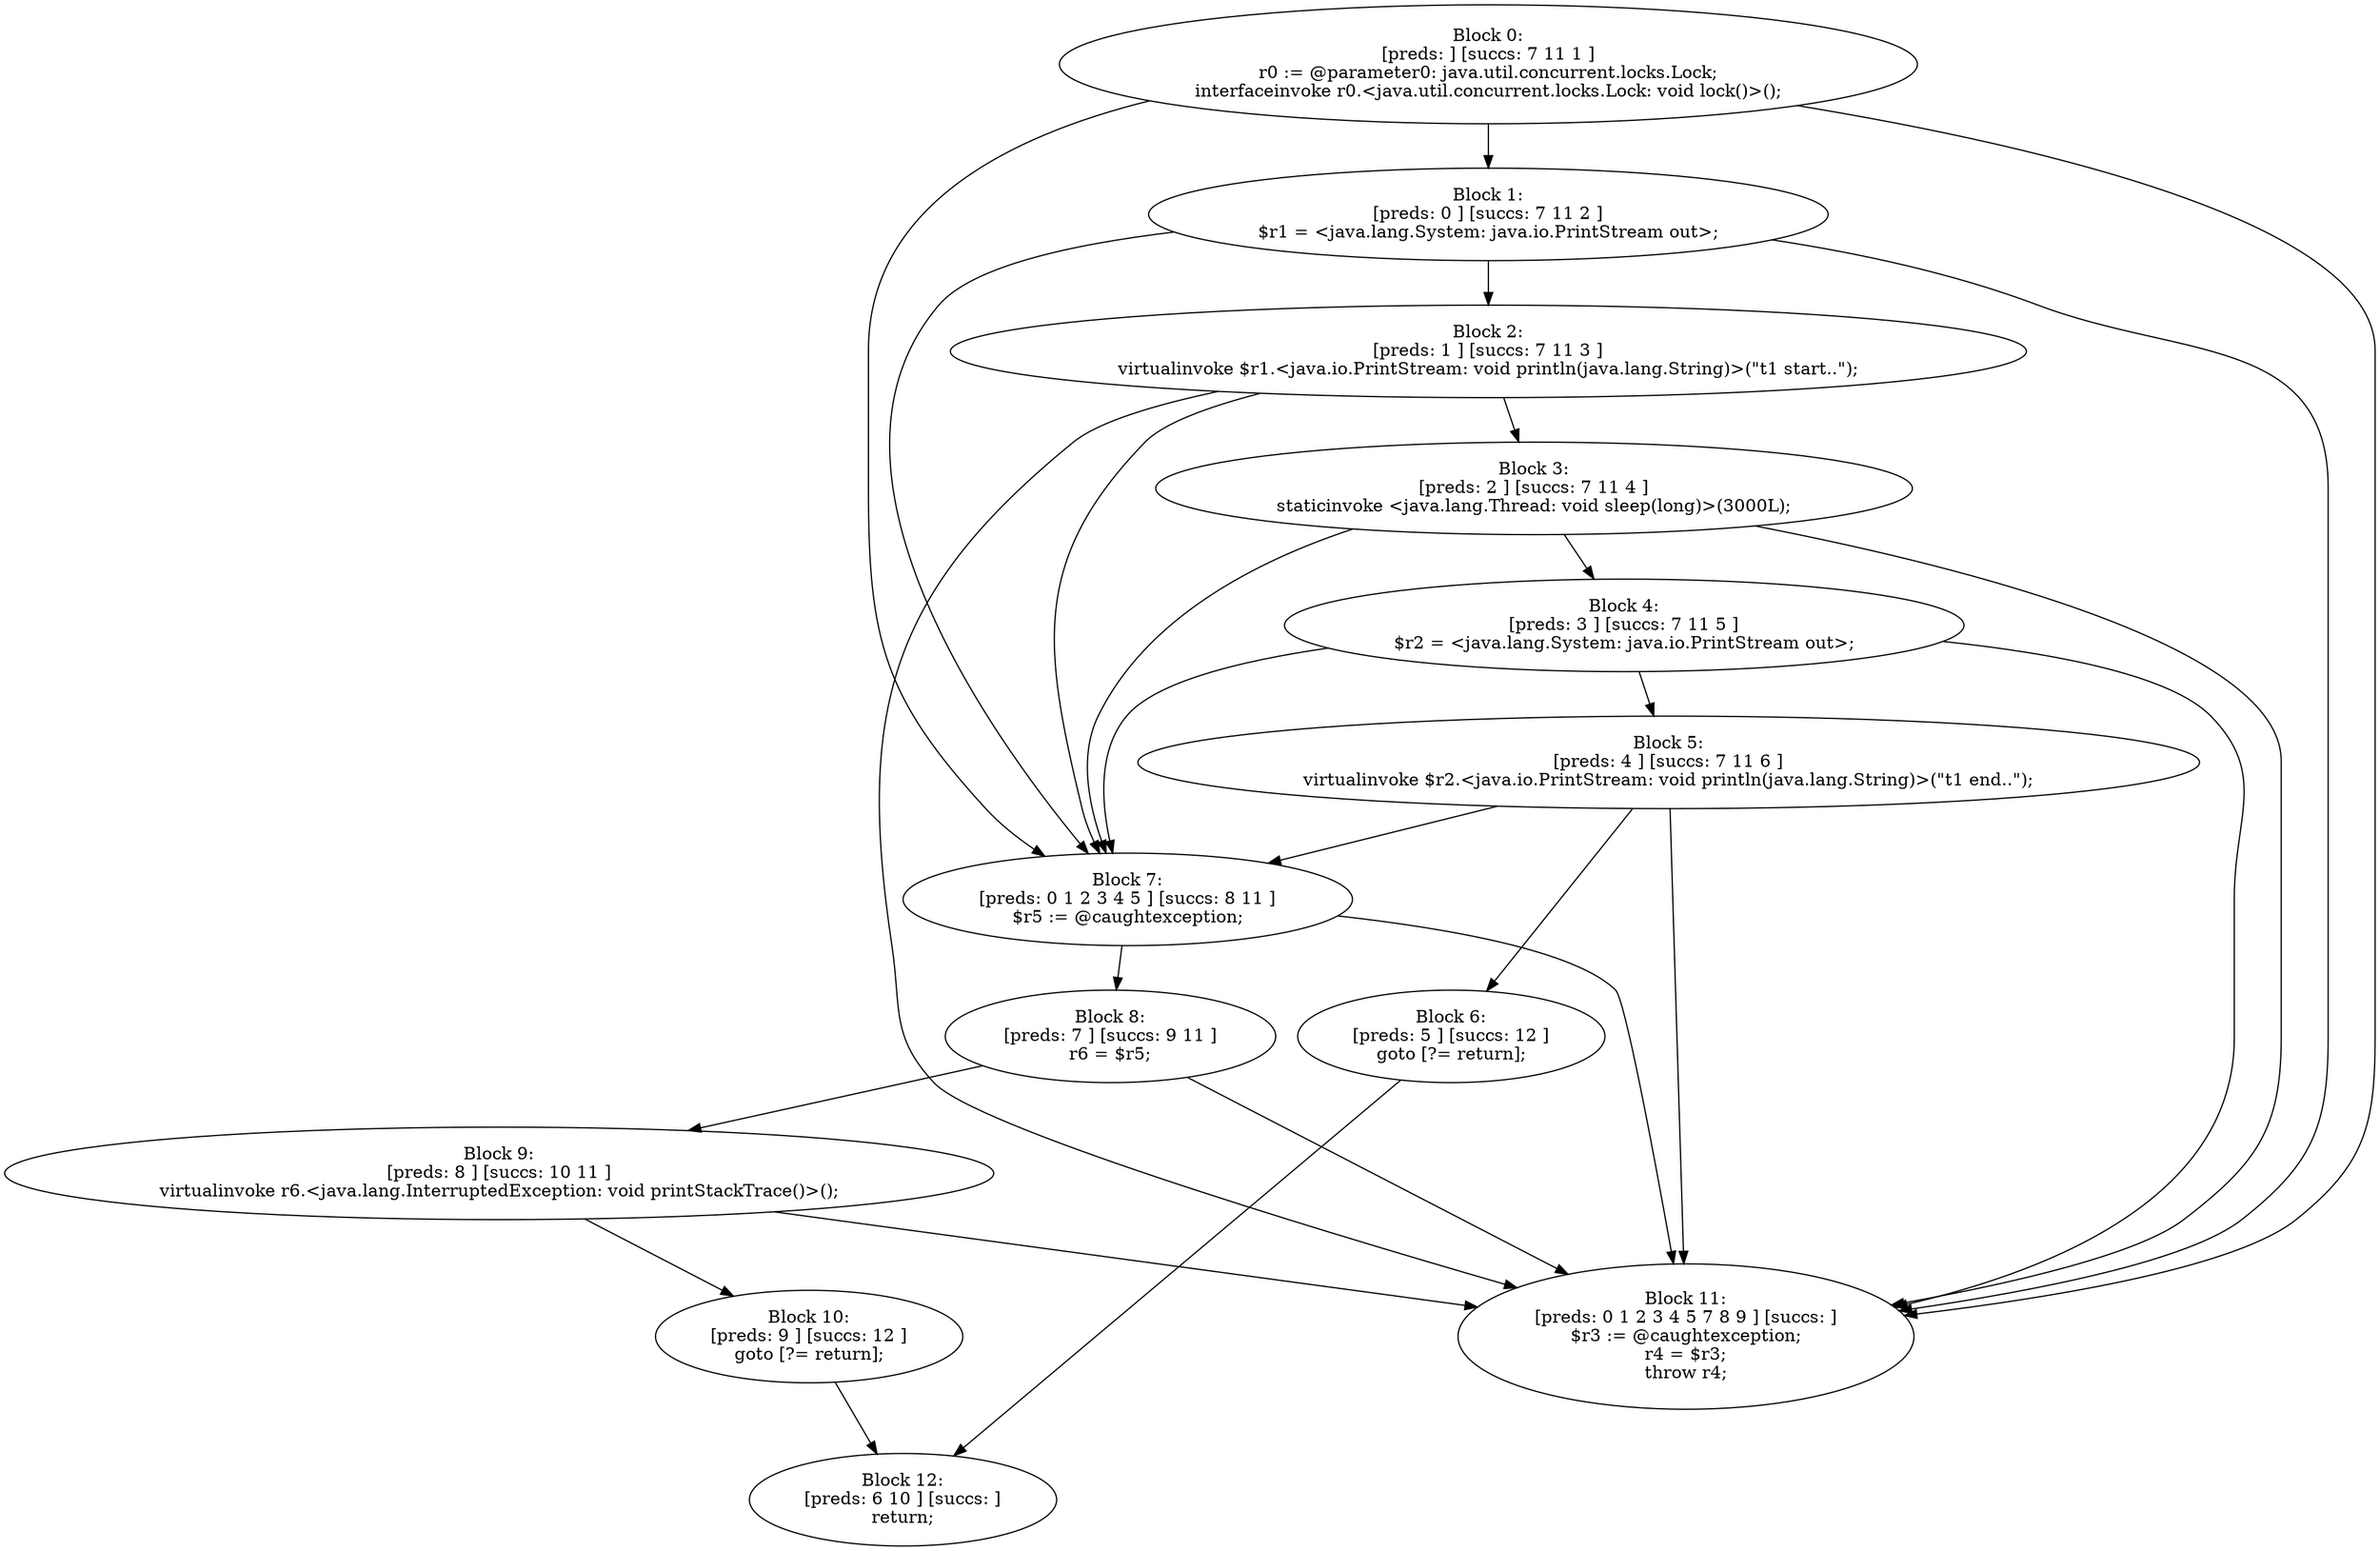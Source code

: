 digraph "unitGraph" {
    "Block 0:
[preds: ] [succs: 7 11 1 ]
r0 := @parameter0: java.util.concurrent.locks.Lock;
interfaceinvoke r0.<java.util.concurrent.locks.Lock: void lock()>();
"
    "Block 1:
[preds: 0 ] [succs: 7 11 2 ]
$r1 = <java.lang.System: java.io.PrintStream out>;
"
    "Block 2:
[preds: 1 ] [succs: 7 11 3 ]
virtualinvoke $r1.<java.io.PrintStream: void println(java.lang.String)>(\"t1 start..\");
"
    "Block 3:
[preds: 2 ] [succs: 7 11 4 ]
staticinvoke <java.lang.Thread: void sleep(long)>(3000L);
"
    "Block 4:
[preds: 3 ] [succs: 7 11 5 ]
$r2 = <java.lang.System: java.io.PrintStream out>;
"
    "Block 5:
[preds: 4 ] [succs: 7 11 6 ]
virtualinvoke $r2.<java.io.PrintStream: void println(java.lang.String)>(\"t1 end..\");
"
    "Block 6:
[preds: 5 ] [succs: 12 ]
goto [?= return];
"
    "Block 7:
[preds: 0 1 2 3 4 5 ] [succs: 8 11 ]
$r5 := @caughtexception;
"
    "Block 8:
[preds: 7 ] [succs: 9 11 ]
r6 = $r5;
"
    "Block 9:
[preds: 8 ] [succs: 10 11 ]
virtualinvoke r6.<java.lang.InterruptedException: void printStackTrace()>();
"
    "Block 10:
[preds: 9 ] [succs: 12 ]
goto [?= return];
"
    "Block 11:
[preds: 0 1 2 3 4 5 7 8 9 ] [succs: ]
$r3 := @caughtexception;
r4 = $r3;
throw r4;
"
    "Block 12:
[preds: 6 10 ] [succs: ]
return;
"
    "Block 0:
[preds: ] [succs: 7 11 1 ]
r0 := @parameter0: java.util.concurrent.locks.Lock;
interfaceinvoke r0.<java.util.concurrent.locks.Lock: void lock()>();
"->"Block 7:
[preds: 0 1 2 3 4 5 ] [succs: 8 11 ]
$r5 := @caughtexception;
";
    "Block 0:
[preds: ] [succs: 7 11 1 ]
r0 := @parameter0: java.util.concurrent.locks.Lock;
interfaceinvoke r0.<java.util.concurrent.locks.Lock: void lock()>();
"->"Block 11:
[preds: 0 1 2 3 4 5 7 8 9 ] [succs: ]
$r3 := @caughtexception;
r4 = $r3;
throw r4;
";
    "Block 0:
[preds: ] [succs: 7 11 1 ]
r0 := @parameter0: java.util.concurrent.locks.Lock;
interfaceinvoke r0.<java.util.concurrent.locks.Lock: void lock()>();
"->"Block 1:
[preds: 0 ] [succs: 7 11 2 ]
$r1 = <java.lang.System: java.io.PrintStream out>;
";
    "Block 1:
[preds: 0 ] [succs: 7 11 2 ]
$r1 = <java.lang.System: java.io.PrintStream out>;
"->"Block 7:
[preds: 0 1 2 3 4 5 ] [succs: 8 11 ]
$r5 := @caughtexception;
";
    "Block 1:
[preds: 0 ] [succs: 7 11 2 ]
$r1 = <java.lang.System: java.io.PrintStream out>;
"->"Block 11:
[preds: 0 1 2 3 4 5 7 8 9 ] [succs: ]
$r3 := @caughtexception;
r4 = $r3;
throw r4;
";
    "Block 1:
[preds: 0 ] [succs: 7 11 2 ]
$r1 = <java.lang.System: java.io.PrintStream out>;
"->"Block 2:
[preds: 1 ] [succs: 7 11 3 ]
virtualinvoke $r1.<java.io.PrintStream: void println(java.lang.String)>(\"t1 start..\");
";
    "Block 2:
[preds: 1 ] [succs: 7 11 3 ]
virtualinvoke $r1.<java.io.PrintStream: void println(java.lang.String)>(\"t1 start..\");
"->"Block 7:
[preds: 0 1 2 3 4 5 ] [succs: 8 11 ]
$r5 := @caughtexception;
";
    "Block 2:
[preds: 1 ] [succs: 7 11 3 ]
virtualinvoke $r1.<java.io.PrintStream: void println(java.lang.String)>(\"t1 start..\");
"->"Block 11:
[preds: 0 1 2 3 4 5 7 8 9 ] [succs: ]
$r3 := @caughtexception;
r4 = $r3;
throw r4;
";
    "Block 2:
[preds: 1 ] [succs: 7 11 3 ]
virtualinvoke $r1.<java.io.PrintStream: void println(java.lang.String)>(\"t1 start..\");
"->"Block 3:
[preds: 2 ] [succs: 7 11 4 ]
staticinvoke <java.lang.Thread: void sleep(long)>(3000L);
";
    "Block 3:
[preds: 2 ] [succs: 7 11 4 ]
staticinvoke <java.lang.Thread: void sleep(long)>(3000L);
"->"Block 7:
[preds: 0 1 2 3 4 5 ] [succs: 8 11 ]
$r5 := @caughtexception;
";
    "Block 3:
[preds: 2 ] [succs: 7 11 4 ]
staticinvoke <java.lang.Thread: void sleep(long)>(3000L);
"->"Block 11:
[preds: 0 1 2 3 4 5 7 8 9 ] [succs: ]
$r3 := @caughtexception;
r4 = $r3;
throw r4;
";
    "Block 3:
[preds: 2 ] [succs: 7 11 4 ]
staticinvoke <java.lang.Thread: void sleep(long)>(3000L);
"->"Block 4:
[preds: 3 ] [succs: 7 11 5 ]
$r2 = <java.lang.System: java.io.PrintStream out>;
";
    "Block 4:
[preds: 3 ] [succs: 7 11 5 ]
$r2 = <java.lang.System: java.io.PrintStream out>;
"->"Block 7:
[preds: 0 1 2 3 4 5 ] [succs: 8 11 ]
$r5 := @caughtexception;
";
    "Block 4:
[preds: 3 ] [succs: 7 11 5 ]
$r2 = <java.lang.System: java.io.PrintStream out>;
"->"Block 11:
[preds: 0 1 2 3 4 5 7 8 9 ] [succs: ]
$r3 := @caughtexception;
r4 = $r3;
throw r4;
";
    "Block 4:
[preds: 3 ] [succs: 7 11 5 ]
$r2 = <java.lang.System: java.io.PrintStream out>;
"->"Block 5:
[preds: 4 ] [succs: 7 11 6 ]
virtualinvoke $r2.<java.io.PrintStream: void println(java.lang.String)>(\"t1 end..\");
";
    "Block 5:
[preds: 4 ] [succs: 7 11 6 ]
virtualinvoke $r2.<java.io.PrintStream: void println(java.lang.String)>(\"t1 end..\");
"->"Block 7:
[preds: 0 1 2 3 4 5 ] [succs: 8 11 ]
$r5 := @caughtexception;
";
    "Block 5:
[preds: 4 ] [succs: 7 11 6 ]
virtualinvoke $r2.<java.io.PrintStream: void println(java.lang.String)>(\"t1 end..\");
"->"Block 11:
[preds: 0 1 2 3 4 5 7 8 9 ] [succs: ]
$r3 := @caughtexception;
r4 = $r3;
throw r4;
";
    "Block 5:
[preds: 4 ] [succs: 7 11 6 ]
virtualinvoke $r2.<java.io.PrintStream: void println(java.lang.String)>(\"t1 end..\");
"->"Block 6:
[preds: 5 ] [succs: 12 ]
goto [?= return];
";
    "Block 6:
[preds: 5 ] [succs: 12 ]
goto [?= return];
"->"Block 12:
[preds: 6 10 ] [succs: ]
return;
";
    "Block 7:
[preds: 0 1 2 3 4 5 ] [succs: 8 11 ]
$r5 := @caughtexception;
"->"Block 8:
[preds: 7 ] [succs: 9 11 ]
r6 = $r5;
";
    "Block 7:
[preds: 0 1 2 3 4 5 ] [succs: 8 11 ]
$r5 := @caughtexception;
"->"Block 11:
[preds: 0 1 2 3 4 5 7 8 9 ] [succs: ]
$r3 := @caughtexception;
r4 = $r3;
throw r4;
";
    "Block 8:
[preds: 7 ] [succs: 9 11 ]
r6 = $r5;
"->"Block 9:
[preds: 8 ] [succs: 10 11 ]
virtualinvoke r6.<java.lang.InterruptedException: void printStackTrace()>();
";
    "Block 8:
[preds: 7 ] [succs: 9 11 ]
r6 = $r5;
"->"Block 11:
[preds: 0 1 2 3 4 5 7 8 9 ] [succs: ]
$r3 := @caughtexception;
r4 = $r3;
throw r4;
";
    "Block 9:
[preds: 8 ] [succs: 10 11 ]
virtualinvoke r6.<java.lang.InterruptedException: void printStackTrace()>();
"->"Block 10:
[preds: 9 ] [succs: 12 ]
goto [?= return];
";
    "Block 9:
[preds: 8 ] [succs: 10 11 ]
virtualinvoke r6.<java.lang.InterruptedException: void printStackTrace()>();
"->"Block 11:
[preds: 0 1 2 3 4 5 7 8 9 ] [succs: ]
$r3 := @caughtexception;
r4 = $r3;
throw r4;
";
    "Block 10:
[preds: 9 ] [succs: 12 ]
goto [?= return];
"->"Block 12:
[preds: 6 10 ] [succs: ]
return;
";
}
